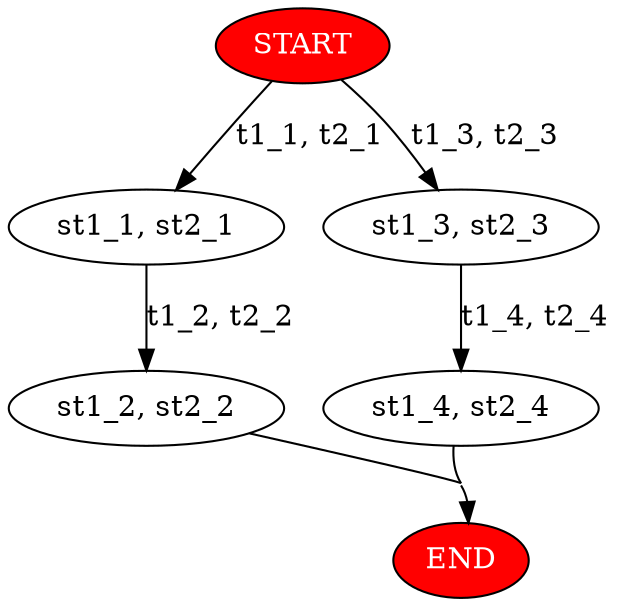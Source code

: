 strict digraph "1_1_1_Positive" {
	graph [concentrate=true imagescale=true]
	START [label=START fillcolor=red fontcolor=white style=filled]
	END [label=END fillcolor=red fontcolor=white style=filled]
	START -> "st1_1, st2_1" [label="t1_1, t2_1"]
	"st1_1, st2_1" -> "st1_2, st2_2" [label="t1_2, t2_2"]
	"st1_2, st2_2" -> END
	START -> "st1_3, st2_3" [label="t1_3, t2_3"]
	"st1_3, st2_3" -> "st1_4, st2_4" [label="t1_4, t2_4"]
	"st1_4, st2_4" -> END
}
